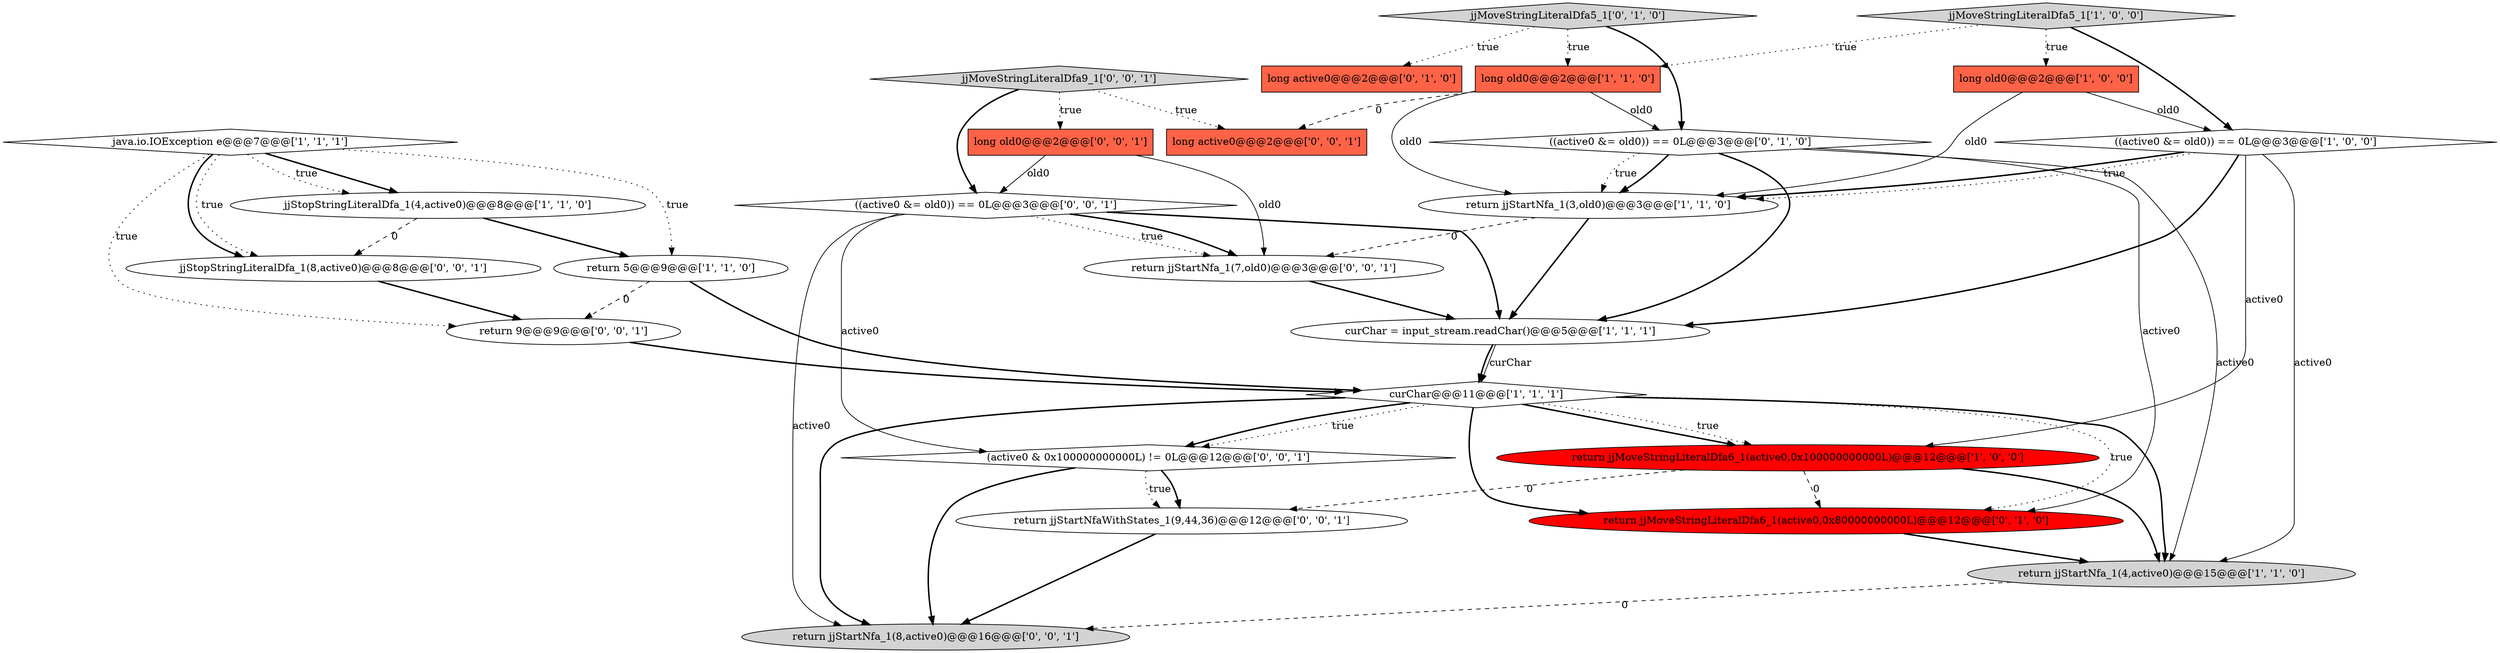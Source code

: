 digraph {
11 [style = filled, label = "curChar@@@11@@@['1', '1', '1']", fillcolor = white, shape = diamond image = "AAA0AAABBB1BBB"];
7 [style = filled, label = "java.io.IOException e@@@7@@@['1', '1', '1']", fillcolor = white, shape = diamond image = "AAA0AAABBB1BBB"];
12 [style = filled, label = "((active0 &= old0)) == 0L@@@3@@@['0', '1', '0']", fillcolor = white, shape = diamond image = "AAA0AAABBB2BBB"];
10 [style = filled, label = "return 5@@@9@@@['1', '1', '0']", fillcolor = white, shape = ellipse image = "AAA0AAABBB1BBB"];
23 [style = filled, label = "jjMoveStringLiteralDfa9_1['0', '0', '1']", fillcolor = lightgray, shape = diamond image = "AAA0AAABBB3BBB"];
4 [style = filled, label = "return jjStartNfa_1(4,active0)@@@15@@@['1', '1', '0']", fillcolor = lightgray, shape = ellipse image = "AAA0AAABBB1BBB"];
2 [style = filled, label = "curChar = input_stream.readChar()@@@5@@@['1', '1', '1']", fillcolor = white, shape = ellipse image = "AAA0AAABBB1BBB"];
5 [style = filled, label = "long old0@@@2@@@['1', '0', '0']", fillcolor = tomato, shape = box image = "AAA0AAABBB1BBB"];
25 [style = filled, label = "return jjStartNfa_1(7,old0)@@@3@@@['0', '0', '1']", fillcolor = white, shape = ellipse image = "AAA0AAABBB3BBB"];
1 [style = filled, label = "return jjMoveStringLiteralDfa6_1(active0,0x100000000000L)@@@12@@@['1', '0', '0']", fillcolor = red, shape = ellipse image = "AAA1AAABBB1BBB"];
17 [style = filled, label = "long active0@@@2@@@['0', '0', '1']", fillcolor = tomato, shape = box image = "AAA0AAABBB3BBB"];
16 [style = filled, label = "long old0@@@2@@@['0', '0', '1']", fillcolor = tomato, shape = box image = "AAA0AAABBB3BBB"];
13 [style = filled, label = "long active0@@@2@@@['0', '1', '0']", fillcolor = tomato, shape = box image = "AAA0AAABBB2BBB"];
15 [style = filled, label = "jjMoveStringLiteralDfa5_1['0', '1', '0']", fillcolor = lightgray, shape = diamond image = "AAA0AAABBB2BBB"];
6 [style = filled, label = "long old0@@@2@@@['1', '1', '0']", fillcolor = tomato, shape = box image = "AAA0AAABBB1BBB"];
14 [style = filled, label = "return jjMoveStringLiteralDfa6_1(active0,0x80000000000L)@@@12@@@['0', '1', '0']", fillcolor = red, shape = ellipse image = "AAA1AAABBB2BBB"];
19 [style = filled, label = "(active0 & 0x100000000000L) != 0L@@@12@@@['0', '0', '1']", fillcolor = white, shape = diamond image = "AAA0AAABBB3BBB"];
22 [style = filled, label = "return jjStartNfa_1(8,active0)@@@16@@@['0', '0', '1']", fillcolor = lightgray, shape = ellipse image = "AAA0AAABBB3BBB"];
20 [style = filled, label = "((active0 &= old0)) == 0L@@@3@@@['0', '0', '1']", fillcolor = white, shape = diamond image = "AAA0AAABBB3BBB"];
18 [style = filled, label = "jjStopStringLiteralDfa_1(8,active0)@@@8@@@['0', '0', '1']", fillcolor = white, shape = ellipse image = "AAA0AAABBB3BBB"];
21 [style = filled, label = "return 9@@@9@@@['0', '0', '1']", fillcolor = white, shape = ellipse image = "AAA0AAABBB3BBB"];
8 [style = filled, label = "((active0 &= old0)) == 0L@@@3@@@['1', '0', '0']", fillcolor = white, shape = diamond image = "AAA0AAABBB1BBB"];
3 [style = filled, label = "jjStopStringLiteralDfa_1(4,active0)@@@8@@@['1', '1', '0']", fillcolor = white, shape = ellipse image = "AAA0AAABBB1BBB"];
0 [style = filled, label = "jjMoveStringLiteralDfa5_1['1', '0', '0']", fillcolor = lightgray, shape = diamond image = "AAA0AAABBB1BBB"];
9 [style = filled, label = "return jjStartNfa_1(3,old0)@@@3@@@['1', '1', '0']", fillcolor = white, shape = ellipse image = "AAA0AAABBB1BBB"];
24 [style = filled, label = "return jjStartNfaWithStates_1(9,44,36)@@@12@@@['0', '0', '1']", fillcolor = white, shape = ellipse image = "AAA0AAABBB3BBB"];
16->20 [style = solid, label="old0"];
23->16 [style = dotted, label="true"];
1->4 [style = bold, label=""];
20->19 [style = solid, label="active0"];
23->20 [style = bold, label=""];
20->25 [style = dotted, label="true"];
7->10 [style = dotted, label="true"];
0->5 [style = dotted, label="true"];
10->21 [style = dashed, label="0"];
5->9 [style = solid, label="old0"];
1->14 [style = dashed, label="0"];
11->14 [style = bold, label=""];
9->2 [style = bold, label=""];
11->1 [style = bold, label=""];
11->1 [style = dotted, label="true"];
3->18 [style = dashed, label="0"];
16->25 [style = solid, label="old0"];
8->4 [style = solid, label="active0"];
11->4 [style = bold, label=""];
11->14 [style = dotted, label="true"];
12->4 [style = solid, label="active0"];
6->17 [style = dashed, label="0"];
4->22 [style = dashed, label="0"];
19->24 [style = dotted, label="true"];
12->14 [style = solid, label="active0"];
11->19 [style = bold, label=""];
0->6 [style = dotted, label="true"];
12->9 [style = bold, label=""];
20->25 [style = bold, label=""];
24->22 [style = bold, label=""];
25->2 [style = bold, label=""];
7->3 [style = bold, label=""];
15->13 [style = dotted, label="true"];
19->24 [style = bold, label=""];
20->2 [style = bold, label=""];
3->10 [style = bold, label=""];
12->2 [style = bold, label=""];
2->11 [style = solid, label="curChar"];
14->4 [style = bold, label=""];
20->22 [style = solid, label="active0"];
8->2 [style = bold, label=""];
21->11 [style = bold, label=""];
7->3 [style = dotted, label="true"];
1->24 [style = dashed, label="0"];
15->6 [style = dotted, label="true"];
9->25 [style = dashed, label="0"];
0->8 [style = bold, label=""];
8->9 [style = bold, label=""];
7->18 [style = dotted, label="true"];
7->18 [style = bold, label=""];
11->22 [style = bold, label=""];
8->1 [style = solid, label="active0"];
6->12 [style = solid, label="old0"];
15->12 [style = bold, label=""];
11->19 [style = dotted, label="true"];
8->9 [style = dotted, label="true"];
18->21 [style = bold, label=""];
23->17 [style = dotted, label="true"];
7->21 [style = dotted, label="true"];
19->22 [style = bold, label=""];
5->8 [style = solid, label="old0"];
6->9 [style = solid, label="old0"];
2->11 [style = bold, label=""];
12->9 [style = dotted, label="true"];
10->11 [style = bold, label=""];
}
